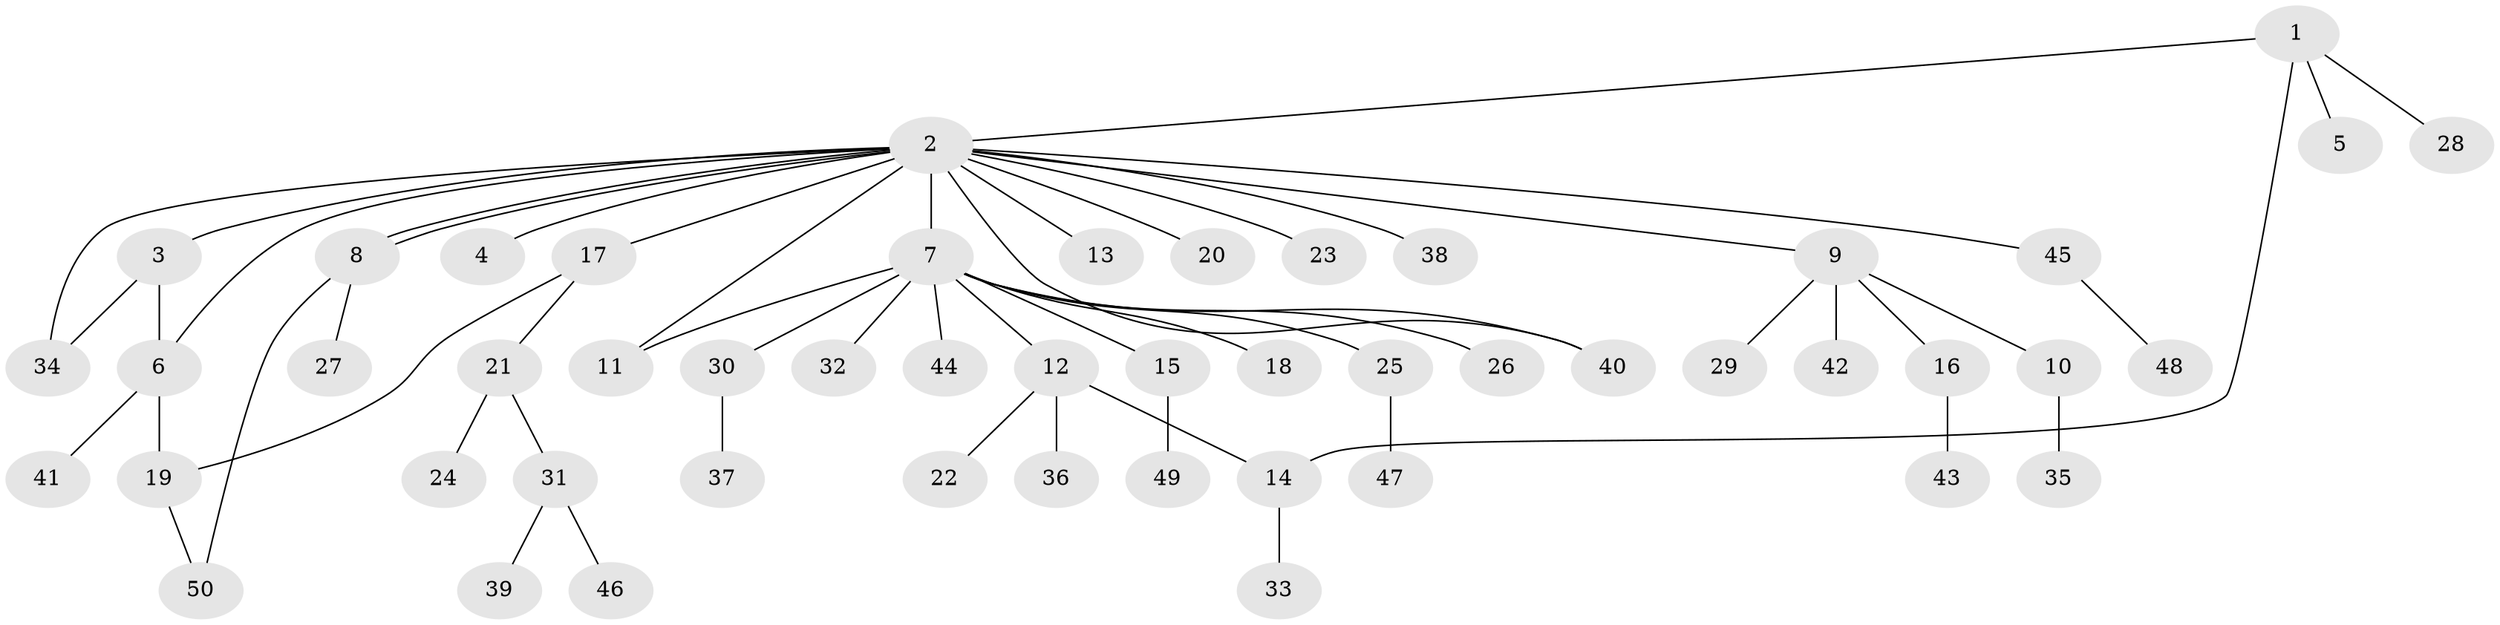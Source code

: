 // Generated by graph-tools (version 1.1) at 2025/47/03/09/25 04:47:18]
// undirected, 50 vertices, 57 edges
graph export_dot {
graph [start="1"]
  node [color=gray90,style=filled];
  1;
  2;
  3;
  4;
  5;
  6;
  7;
  8;
  9;
  10;
  11;
  12;
  13;
  14;
  15;
  16;
  17;
  18;
  19;
  20;
  21;
  22;
  23;
  24;
  25;
  26;
  27;
  28;
  29;
  30;
  31;
  32;
  33;
  34;
  35;
  36;
  37;
  38;
  39;
  40;
  41;
  42;
  43;
  44;
  45;
  46;
  47;
  48;
  49;
  50;
  1 -- 2;
  1 -- 5;
  1 -- 14;
  1 -- 28;
  2 -- 3;
  2 -- 4;
  2 -- 6;
  2 -- 7;
  2 -- 8;
  2 -- 8;
  2 -- 9;
  2 -- 11;
  2 -- 13;
  2 -- 17;
  2 -- 20;
  2 -- 23;
  2 -- 34;
  2 -- 38;
  2 -- 40;
  2 -- 45;
  3 -- 6;
  3 -- 34;
  6 -- 19;
  6 -- 41;
  7 -- 11;
  7 -- 12;
  7 -- 15;
  7 -- 18;
  7 -- 25;
  7 -- 26;
  7 -- 30;
  7 -- 32;
  7 -- 40;
  7 -- 44;
  8 -- 27;
  8 -- 50;
  9 -- 10;
  9 -- 16;
  9 -- 29;
  9 -- 42;
  10 -- 35;
  12 -- 14;
  12 -- 22;
  12 -- 36;
  14 -- 33;
  15 -- 49;
  16 -- 43;
  17 -- 19;
  17 -- 21;
  19 -- 50;
  21 -- 24;
  21 -- 31;
  25 -- 47;
  30 -- 37;
  31 -- 39;
  31 -- 46;
  45 -- 48;
}

